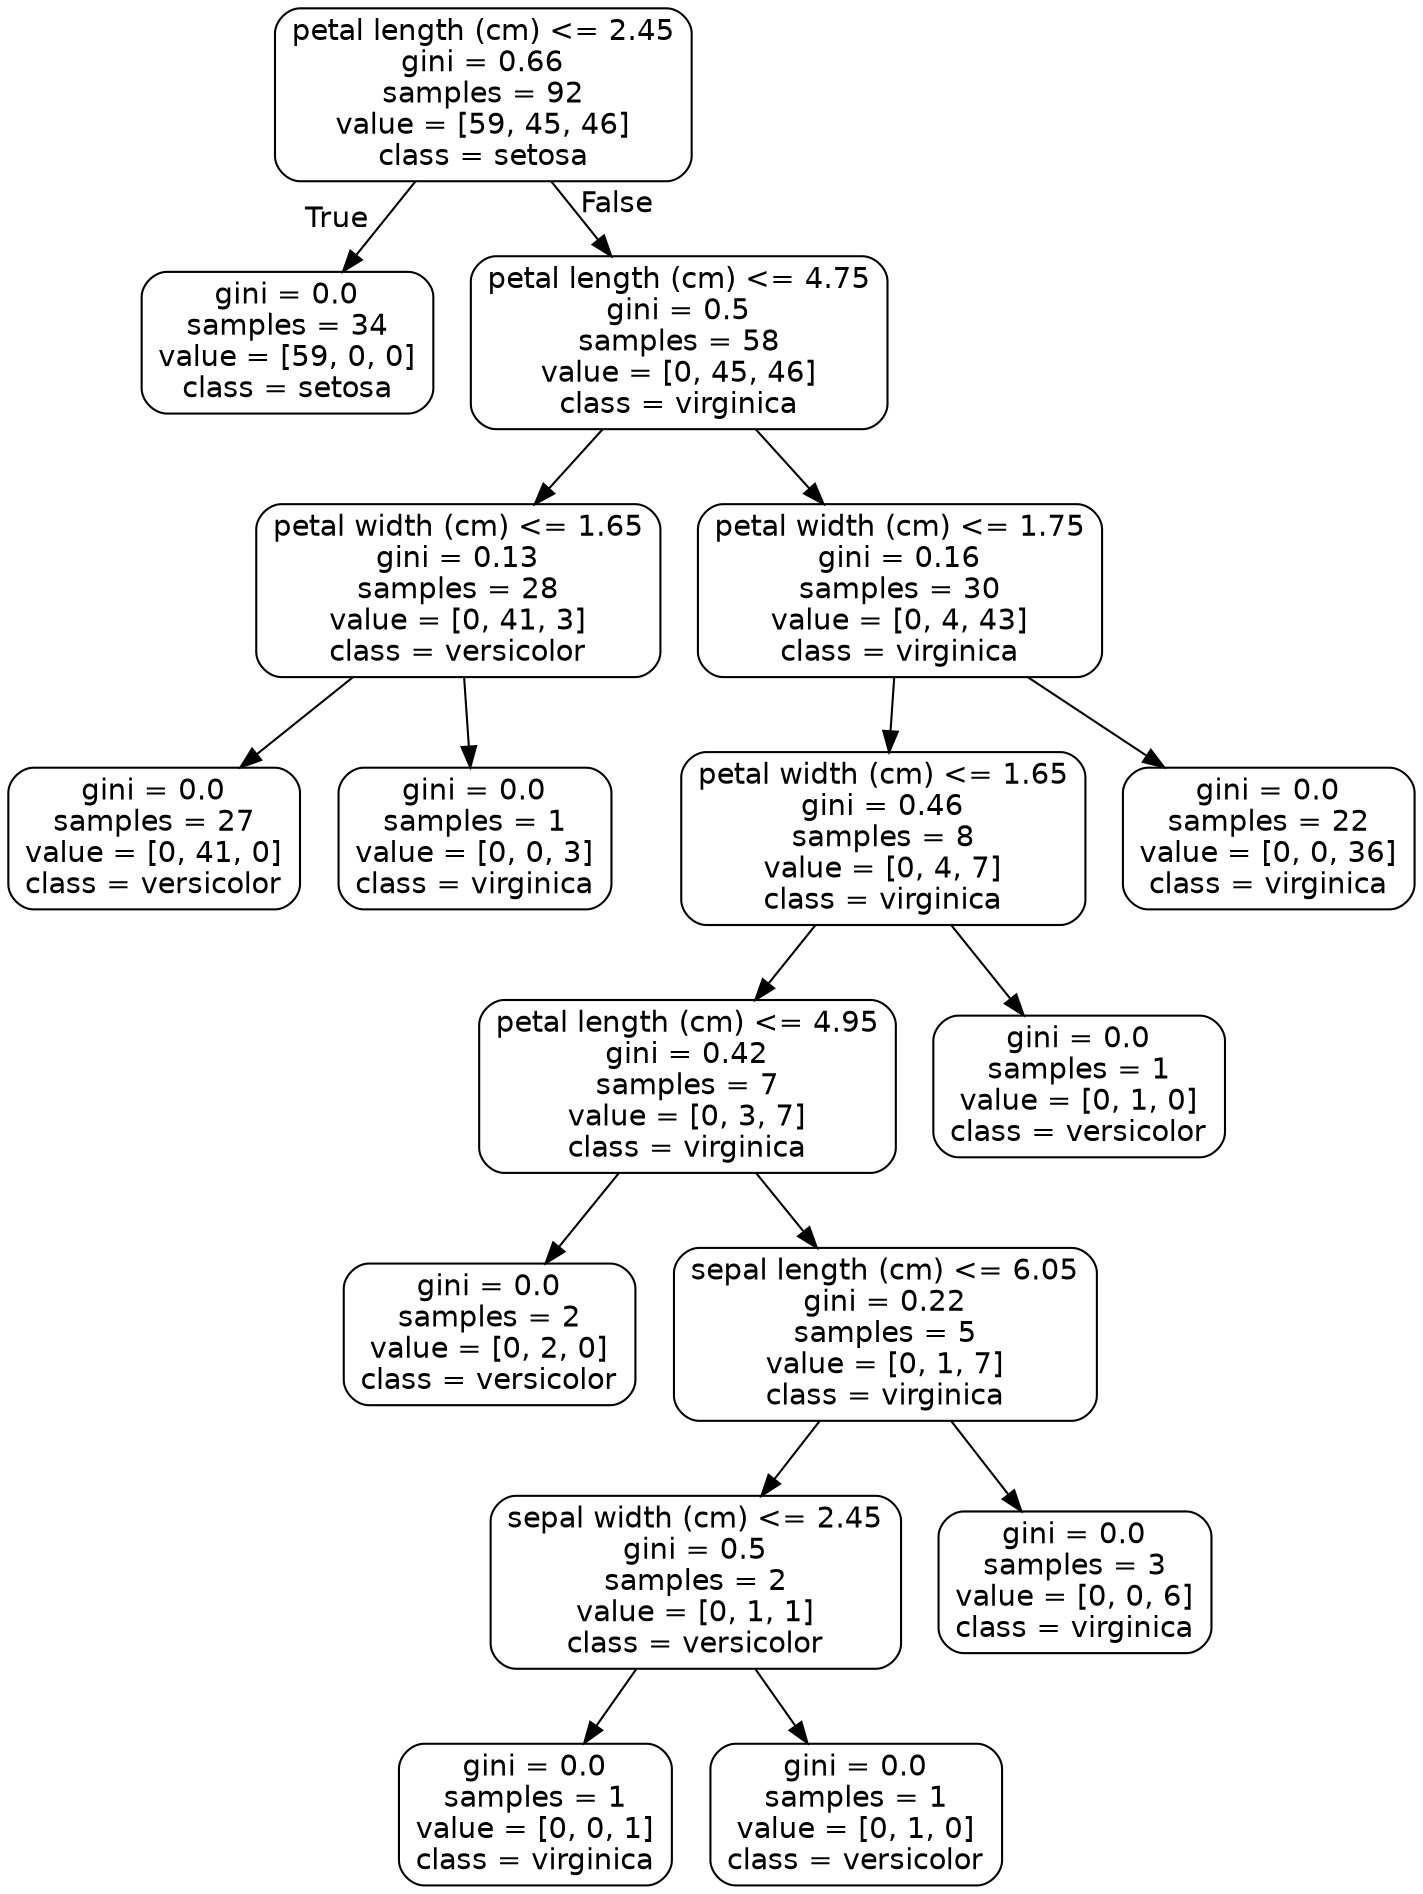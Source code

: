 digraph Tree {
node [shape=box, style="rounded", color="black", fontname=helvetica] ;
edge [fontname=helvetica] ;
0 [label="petal length (cm) <= 2.45\ngini = 0.66\nsamples = 92\nvalue = [59, 45, 46]\nclass = setosa"] ;
1 [label="gini = 0.0\nsamples = 34\nvalue = [59, 0, 0]\nclass = setosa"] ;
0 -> 1 [labeldistance=2.5, labelangle=45, headlabel="True"] ;
2 [label="petal length (cm) <= 4.75\ngini = 0.5\nsamples = 58\nvalue = [0, 45, 46]\nclass = virginica"] ;
0 -> 2 [labeldistance=2.5, labelangle=-45, headlabel="False"] ;
3 [label="petal width (cm) <= 1.65\ngini = 0.13\nsamples = 28\nvalue = [0, 41, 3]\nclass = versicolor"] ;
2 -> 3 ;
4 [label="gini = 0.0\nsamples = 27\nvalue = [0, 41, 0]\nclass = versicolor"] ;
3 -> 4 ;
5 [label="gini = 0.0\nsamples = 1\nvalue = [0, 0, 3]\nclass = virginica"] ;
3 -> 5 ;
6 [label="petal width (cm) <= 1.75\ngini = 0.16\nsamples = 30\nvalue = [0, 4, 43]\nclass = virginica"] ;
2 -> 6 ;
7 [label="petal width (cm) <= 1.65\ngini = 0.46\nsamples = 8\nvalue = [0, 4, 7]\nclass = virginica"] ;
6 -> 7 ;
8 [label="petal length (cm) <= 4.95\ngini = 0.42\nsamples = 7\nvalue = [0, 3, 7]\nclass = virginica"] ;
7 -> 8 ;
9 [label="gini = 0.0\nsamples = 2\nvalue = [0, 2, 0]\nclass = versicolor"] ;
8 -> 9 ;
10 [label="sepal length (cm) <= 6.05\ngini = 0.22\nsamples = 5\nvalue = [0, 1, 7]\nclass = virginica"] ;
8 -> 10 ;
11 [label="sepal width (cm) <= 2.45\ngini = 0.5\nsamples = 2\nvalue = [0, 1, 1]\nclass = versicolor"] ;
10 -> 11 ;
12 [label="gini = 0.0\nsamples = 1\nvalue = [0, 0, 1]\nclass = virginica"] ;
11 -> 12 ;
13 [label="gini = 0.0\nsamples = 1\nvalue = [0, 1, 0]\nclass = versicolor"] ;
11 -> 13 ;
14 [label="gini = 0.0\nsamples = 3\nvalue = [0, 0, 6]\nclass = virginica"] ;
10 -> 14 ;
15 [label="gini = 0.0\nsamples = 1\nvalue = [0, 1, 0]\nclass = versicolor"] ;
7 -> 15 ;
16 [label="gini = 0.0\nsamples = 22\nvalue = [0, 0, 36]\nclass = virginica"] ;
6 -> 16 ;
}